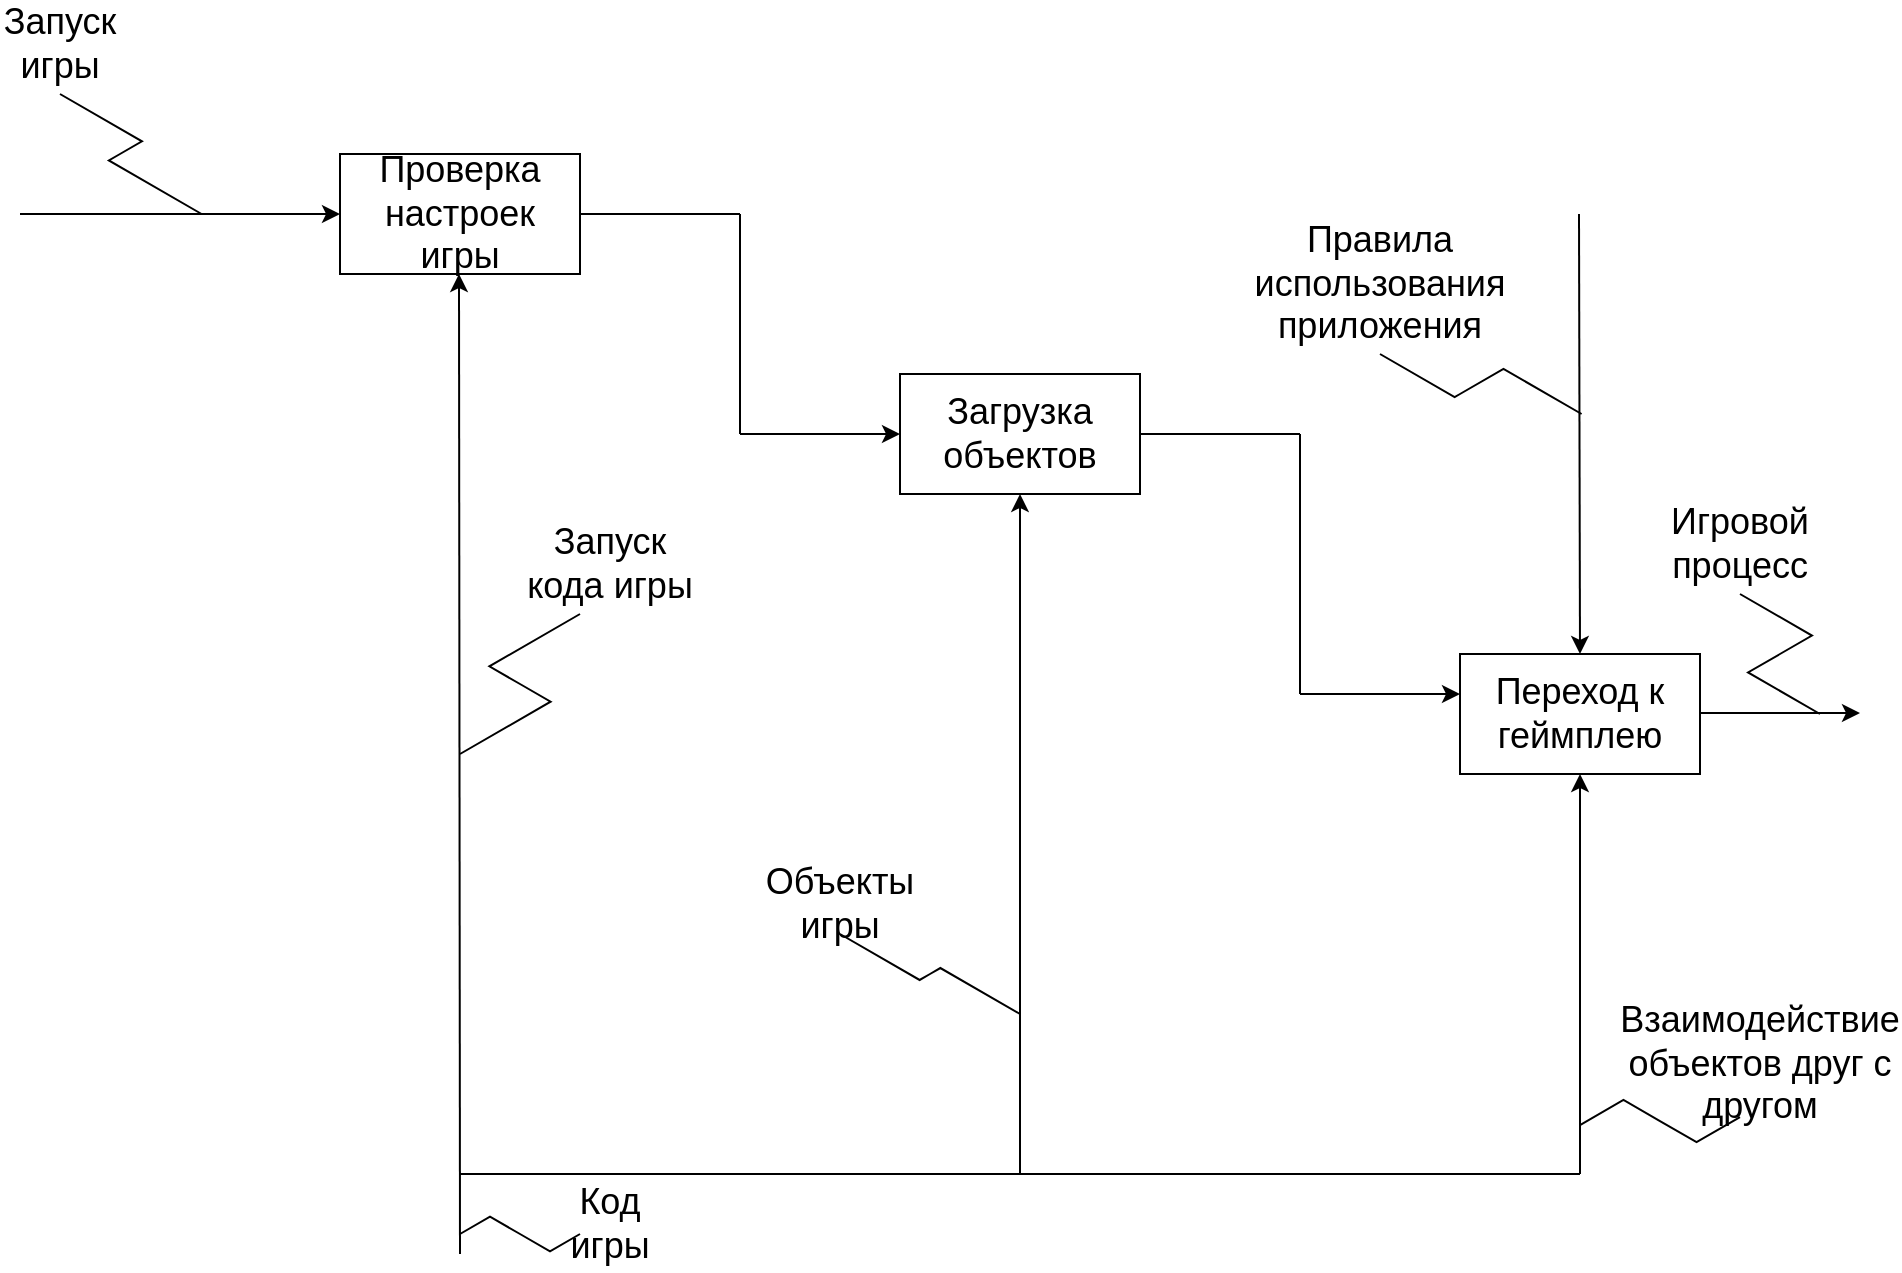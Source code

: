 <mxfile version="16.5.6" type="github">
  <diagram id="0rt308iwQVevWBFHbdOO" name="Page-1">
    <mxGraphModel dx="1481" dy="952" grid="1" gridSize="10" guides="1" tooltips="1" connect="1" arrows="1" fold="1" page="1" pageScale="1" pageWidth="827" pageHeight="1169" math="0" shadow="0">
      <root>
        <mxCell id="0" />
        <mxCell id="1" parent="0" />
        <mxCell id="VJB9siA8XY8fAcmHpxph-1" value="" style="endArrow=classic;html=1;rounded=0;" parent="1" edge="1">
          <mxGeometry width="50" height="50" relative="1" as="geometry">
            <mxPoint x="-80" y="120" as="sourcePoint" />
            <mxPoint x="80" y="120" as="targetPoint" />
          </mxGeometry>
        </mxCell>
        <mxCell id="VJB9siA8XY8fAcmHpxph-2" value="Проверка настроек игры" style="rounded=0;whiteSpace=wrap;html=1;fontSize=18;" parent="1" vertex="1">
          <mxGeometry x="80" y="90" width="120" height="60" as="geometry" />
        </mxCell>
        <mxCell id="VJB9siA8XY8fAcmHpxph-4" value="" style="endArrow=none;html=1;rounded=0;" parent="1" edge="1">
          <mxGeometry width="50" height="50" relative="1" as="geometry">
            <mxPoint x="200" y="120" as="sourcePoint" />
            <mxPoint x="280" y="120" as="targetPoint" />
          </mxGeometry>
        </mxCell>
        <mxCell id="VJB9siA8XY8fAcmHpxph-5" value="" style="endArrow=none;html=1;rounded=0;" parent="1" edge="1">
          <mxGeometry width="50" height="50" relative="1" as="geometry">
            <mxPoint x="280" y="230" as="sourcePoint" />
            <mxPoint x="280" y="120" as="targetPoint" />
          </mxGeometry>
        </mxCell>
        <mxCell id="VJB9siA8XY8fAcmHpxph-6" value="" style="endArrow=classic;html=1;rounded=0;" parent="1" edge="1">
          <mxGeometry width="50" height="50" relative="1" as="geometry">
            <mxPoint x="280" y="230" as="sourcePoint" />
            <mxPoint x="360" y="230" as="targetPoint" />
          </mxGeometry>
        </mxCell>
        <mxCell id="VJB9siA8XY8fAcmHpxph-7" value="Загрузка объектов" style="rounded=0;whiteSpace=wrap;html=1;fontSize=18;" parent="1" vertex="1">
          <mxGeometry x="360" y="200" width="120" height="60" as="geometry" />
        </mxCell>
        <mxCell id="VJB9siA8XY8fAcmHpxph-8" value="" style="endArrow=none;html=1;rounded=0;" parent="1" edge="1">
          <mxGeometry width="50" height="50" relative="1" as="geometry">
            <mxPoint x="480" y="230" as="sourcePoint" />
            <mxPoint x="560" y="230" as="targetPoint" />
          </mxGeometry>
        </mxCell>
        <mxCell id="VJB9siA8XY8fAcmHpxph-9" value="" style="endArrow=none;html=1;rounded=0;" parent="1" edge="1">
          <mxGeometry width="50" height="50" relative="1" as="geometry">
            <mxPoint x="560" y="360" as="sourcePoint" />
            <mxPoint x="560" y="230" as="targetPoint" />
          </mxGeometry>
        </mxCell>
        <mxCell id="VJB9siA8XY8fAcmHpxph-10" value="" style="endArrow=classic;html=1;rounded=0;" parent="1" edge="1">
          <mxGeometry width="50" height="50" relative="1" as="geometry">
            <mxPoint x="560" y="360" as="sourcePoint" />
            <mxPoint x="640" y="360" as="targetPoint" />
          </mxGeometry>
        </mxCell>
        <mxCell id="VJB9siA8XY8fAcmHpxph-16" value="" style="endArrow=classic;html=1;rounded=0;" parent="1" edge="1">
          <mxGeometry width="50" height="50" relative="1" as="geometry">
            <mxPoint x="760" y="369.5" as="sourcePoint" />
            <mxPoint x="840" y="369.5" as="targetPoint" />
          </mxGeometry>
        </mxCell>
        <mxCell id="VJB9siA8XY8fAcmHpxph-17" value="Переход к геймплею" style="rounded=0;whiteSpace=wrap;html=1;fontSize=18;" parent="1" vertex="1">
          <mxGeometry x="640" y="340" width="120" height="60" as="geometry" />
        </mxCell>
        <mxCell id="VJB9siA8XY8fAcmHpxph-18" value="" style="endArrow=classic;html=1;rounded=0;" parent="1" edge="1">
          <mxGeometry width="50" height="50" relative="1" as="geometry">
            <mxPoint x="140" y="640" as="sourcePoint" />
            <mxPoint x="139.5" y="150" as="targetPoint" />
          </mxGeometry>
        </mxCell>
        <mxCell id="VJB9siA8XY8fAcmHpxph-19" value="" style="endArrow=none;html=1;rounded=0;" parent="1" edge="1">
          <mxGeometry width="50" height="50" relative="1" as="geometry">
            <mxPoint x="140" y="600" as="sourcePoint" />
            <mxPoint x="700" y="600" as="targetPoint" />
          </mxGeometry>
        </mxCell>
        <mxCell id="VJB9siA8XY8fAcmHpxph-20" value="" style="endArrow=classic;html=1;rounded=0;entryX=0.5;entryY=1;entryDx=0;entryDy=0;" parent="1" target="VJB9siA8XY8fAcmHpxph-17" edge="1">
          <mxGeometry width="50" height="50" relative="1" as="geometry">
            <mxPoint x="700" y="600" as="sourcePoint" />
            <mxPoint x="1030" y="550" as="targetPoint" />
          </mxGeometry>
        </mxCell>
        <mxCell id="VJB9siA8XY8fAcmHpxph-30" value="" style="edgeStyle=isometricEdgeStyle;endArrow=none;html=1;elbow=vertical;rounded=0;" parent="1" edge="1">
          <mxGeometry width="50" height="100" relative="1" as="geometry">
            <mxPoint x="10.8" y="120" as="sourcePoint" />
            <mxPoint x="-60" y="60" as="targetPoint" />
            <Array as="points">
              <mxPoint x="-30" y="90" />
            </Array>
          </mxGeometry>
        </mxCell>
        <mxCell id="VJB9siA8XY8fAcmHpxph-31" value="Запуск игры" style="text;html=1;strokeColor=none;fillColor=none;align=center;verticalAlign=middle;whiteSpace=wrap;rounded=0;fontSize=18;" parent="1" vertex="1">
          <mxGeometry x="-90" y="20" width="60" height="30" as="geometry" />
        </mxCell>
        <mxCell id="VJB9siA8XY8fAcmHpxph-35" value="" style="edgeStyle=isometricEdgeStyle;endArrow=none;html=1;rounded=0;fontSize=18;" parent="1" edge="1">
          <mxGeometry width="50" height="100" relative="1" as="geometry">
            <mxPoint x="140" y="390" as="sourcePoint" />
            <mxPoint x="200" y="320" as="targetPoint" />
          </mxGeometry>
        </mxCell>
        <mxCell id="VJB9siA8XY8fAcmHpxph-36" value="Запуск кода игры" style="text;html=1;strokeColor=none;fillColor=none;align=center;verticalAlign=middle;whiteSpace=wrap;rounded=0;fontSize=18;" parent="1" vertex="1">
          <mxGeometry x="170" y="280" width="90" height="30" as="geometry" />
        </mxCell>
        <mxCell id="VJB9siA8XY8fAcmHpxph-37" value="" style="edgeStyle=isometricEdgeStyle;endArrow=none;html=1;rounded=0;fontSize=18;" parent="1" edge="1">
          <mxGeometry width="50" height="100" relative="1" as="geometry">
            <mxPoint x="140" y="630" as="sourcePoint" />
            <mxPoint x="200" y="630" as="targetPoint" />
          </mxGeometry>
        </mxCell>
        <mxCell id="VJB9siA8XY8fAcmHpxph-38" value="Код игры" style="text;html=1;strokeColor=none;fillColor=none;align=center;verticalAlign=middle;whiteSpace=wrap;rounded=0;fontSize=18;" parent="1" vertex="1">
          <mxGeometry x="185" y="610" width="60" height="30" as="geometry" />
        </mxCell>
        <mxCell id="n40LKqus7dyfg8laPWVr-2" value="" style="edgeStyle=isometricEdgeStyle;endArrow=none;html=1;elbow=vertical;rounded=0;fontSize=18;strokeWidth=1;" parent="1" edge="1">
          <mxGeometry width="50" height="100" relative="1" as="geometry">
            <mxPoint x="820" y="370" as="sourcePoint" />
            <mxPoint x="780" y="310" as="targetPoint" />
          </mxGeometry>
        </mxCell>
        <mxCell id="n40LKqus7dyfg8laPWVr-4" value="Игровой процесс" style="text;html=1;strokeColor=none;fillColor=none;align=center;verticalAlign=middle;whiteSpace=wrap;rounded=0;fontSize=18;" parent="1" vertex="1">
          <mxGeometry x="750" y="270" width="60" height="30" as="geometry" />
        </mxCell>
        <mxCell id="n40LKqus7dyfg8laPWVr-6" value="Объекты игры" style="text;html=1;strokeColor=none;fillColor=none;align=center;verticalAlign=middle;whiteSpace=wrap;rounded=0;fontSize=18;" parent="1" vertex="1">
          <mxGeometry x="300" y="450" width="60" height="30" as="geometry" />
        </mxCell>
        <mxCell id="n40LKqus7dyfg8laPWVr-7" value="" style="edgeStyle=isometricEdgeStyle;endArrow=none;html=1;elbow=vertical;rounded=0;fontSize=18;strokeWidth=1;" parent="1" edge="1">
          <mxGeometry width="50" height="100" relative="1" as="geometry">
            <mxPoint x="420" y="520" as="sourcePoint" />
            <mxPoint x="330" y="480" as="targetPoint" />
          </mxGeometry>
        </mxCell>
        <mxCell id="n40LKqus7dyfg8laPWVr-9" value="" style="endArrow=classic;html=1;rounded=0;fontSize=18;strokeWidth=1;entryX=0.5;entryY=0;entryDx=0;entryDy=0;" parent="1" target="VJB9siA8XY8fAcmHpxph-17" edge="1">
          <mxGeometry width="50" height="50" relative="1" as="geometry">
            <mxPoint x="699.5" y="120" as="sourcePoint" />
            <mxPoint x="699.5" y="330" as="targetPoint" />
          </mxGeometry>
        </mxCell>
        <mxCell id="n40LKqus7dyfg8laPWVr-10" value="Правила использования приложения" style="text;html=1;strokeColor=none;fillColor=none;align=center;verticalAlign=middle;whiteSpace=wrap;rounded=0;fontSize=18;" parent="1" vertex="1">
          <mxGeometry x="570" y="140" width="60" height="30" as="geometry" />
        </mxCell>
        <mxCell id="n40LKqus7dyfg8laPWVr-11" value="" style="edgeStyle=isometricEdgeStyle;endArrow=none;html=1;elbow=vertical;rounded=0;fontSize=18;strokeWidth=1;" parent="1" edge="1">
          <mxGeometry width="50" height="100" relative="1" as="geometry">
            <mxPoint x="700.8" y="220" as="sourcePoint" />
            <mxPoint x="600" y="190" as="targetPoint" />
            <Array as="points">
              <mxPoint x="640" y="210" />
            </Array>
          </mxGeometry>
        </mxCell>
        <mxCell id="n40LKqus7dyfg8laPWVr-13" value="" style="endArrow=classic;html=1;rounded=0;fontSize=18;strokeWidth=1;" parent="1" edge="1">
          <mxGeometry width="50" height="50" relative="1" as="geometry">
            <mxPoint x="420" y="600" as="sourcePoint" />
            <mxPoint x="420" y="260" as="targetPoint" />
          </mxGeometry>
        </mxCell>
        <mxCell id="n40LKqus7dyfg8laPWVr-14" value="" style="edgeStyle=isometricEdgeStyle;endArrow=none;html=1;rounded=0;fontSize=18;strokeWidth=1;" parent="1" edge="1">
          <mxGeometry width="50" height="100" relative="1" as="geometry">
            <mxPoint x="700" y="575.54" as="sourcePoint" />
            <mxPoint x="780" y="571.56" as="targetPoint" />
          </mxGeometry>
        </mxCell>
        <mxCell id="n40LKqus7dyfg8laPWVr-15" value="Взаимодействие объектов друг с другом" style="text;html=1;strokeColor=none;fillColor=none;align=center;verticalAlign=middle;whiteSpace=wrap;rounded=0;fontSize=18;" parent="1" vertex="1">
          <mxGeometry x="760" y="530" width="60" height="30" as="geometry" />
        </mxCell>
      </root>
    </mxGraphModel>
  </diagram>
</mxfile>
